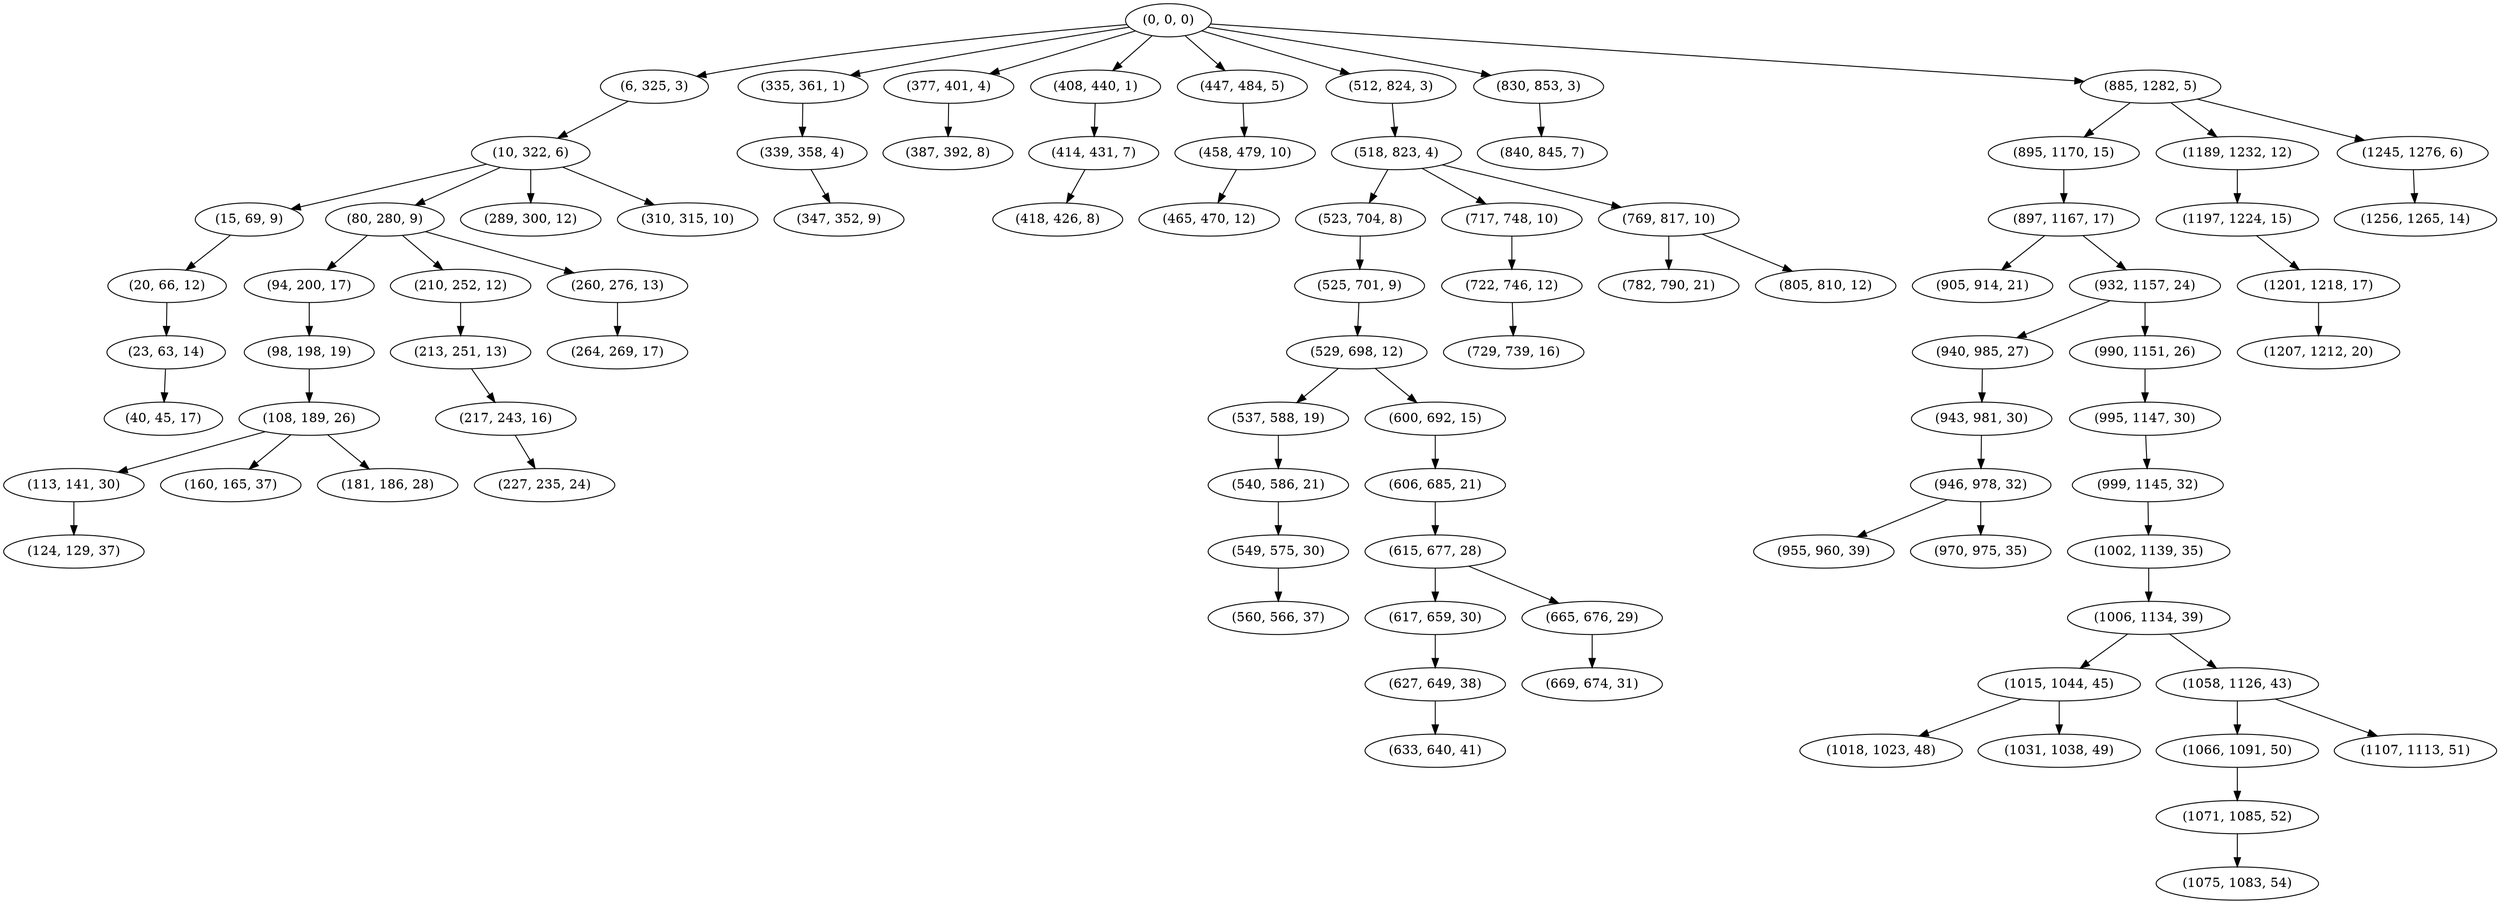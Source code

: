 digraph tree {
    "(0, 0, 0)";
    "(6, 325, 3)";
    "(10, 322, 6)";
    "(15, 69, 9)";
    "(20, 66, 12)";
    "(23, 63, 14)";
    "(40, 45, 17)";
    "(80, 280, 9)";
    "(94, 200, 17)";
    "(98, 198, 19)";
    "(108, 189, 26)";
    "(113, 141, 30)";
    "(124, 129, 37)";
    "(160, 165, 37)";
    "(181, 186, 28)";
    "(210, 252, 12)";
    "(213, 251, 13)";
    "(217, 243, 16)";
    "(227, 235, 24)";
    "(260, 276, 13)";
    "(264, 269, 17)";
    "(289, 300, 12)";
    "(310, 315, 10)";
    "(335, 361, 1)";
    "(339, 358, 4)";
    "(347, 352, 9)";
    "(377, 401, 4)";
    "(387, 392, 8)";
    "(408, 440, 1)";
    "(414, 431, 7)";
    "(418, 426, 8)";
    "(447, 484, 5)";
    "(458, 479, 10)";
    "(465, 470, 12)";
    "(512, 824, 3)";
    "(518, 823, 4)";
    "(523, 704, 8)";
    "(525, 701, 9)";
    "(529, 698, 12)";
    "(537, 588, 19)";
    "(540, 586, 21)";
    "(549, 575, 30)";
    "(560, 566, 37)";
    "(600, 692, 15)";
    "(606, 685, 21)";
    "(615, 677, 28)";
    "(617, 659, 30)";
    "(627, 649, 38)";
    "(633, 640, 41)";
    "(665, 676, 29)";
    "(669, 674, 31)";
    "(717, 748, 10)";
    "(722, 746, 12)";
    "(729, 739, 16)";
    "(769, 817, 10)";
    "(782, 790, 21)";
    "(805, 810, 12)";
    "(830, 853, 3)";
    "(840, 845, 7)";
    "(885, 1282, 5)";
    "(895, 1170, 15)";
    "(897, 1167, 17)";
    "(905, 914, 21)";
    "(932, 1157, 24)";
    "(940, 985, 27)";
    "(943, 981, 30)";
    "(946, 978, 32)";
    "(955, 960, 39)";
    "(970, 975, 35)";
    "(990, 1151, 26)";
    "(995, 1147, 30)";
    "(999, 1145, 32)";
    "(1002, 1139, 35)";
    "(1006, 1134, 39)";
    "(1015, 1044, 45)";
    "(1018, 1023, 48)";
    "(1031, 1038, 49)";
    "(1058, 1126, 43)";
    "(1066, 1091, 50)";
    "(1071, 1085, 52)";
    "(1075, 1083, 54)";
    "(1107, 1113, 51)";
    "(1189, 1232, 12)";
    "(1197, 1224, 15)";
    "(1201, 1218, 17)";
    "(1207, 1212, 20)";
    "(1245, 1276, 6)";
    "(1256, 1265, 14)";
    "(0, 0, 0)" -> "(6, 325, 3)";
    "(0, 0, 0)" -> "(335, 361, 1)";
    "(0, 0, 0)" -> "(377, 401, 4)";
    "(0, 0, 0)" -> "(408, 440, 1)";
    "(0, 0, 0)" -> "(447, 484, 5)";
    "(0, 0, 0)" -> "(512, 824, 3)";
    "(0, 0, 0)" -> "(830, 853, 3)";
    "(0, 0, 0)" -> "(885, 1282, 5)";
    "(6, 325, 3)" -> "(10, 322, 6)";
    "(10, 322, 6)" -> "(15, 69, 9)";
    "(10, 322, 6)" -> "(80, 280, 9)";
    "(10, 322, 6)" -> "(289, 300, 12)";
    "(10, 322, 6)" -> "(310, 315, 10)";
    "(15, 69, 9)" -> "(20, 66, 12)";
    "(20, 66, 12)" -> "(23, 63, 14)";
    "(23, 63, 14)" -> "(40, 45, 17)";
    "(80, 280, 9)" -> "(94, 200, 17)";
    "(80, 280, 9)" -> "(210, 252, 12)";
    "(80, 280, 9)" -> "(260, 276, 13)";
    "(94, 200, 17)" -> "(98, 198, 19)";
    "(98, 198, 19)" -> "(108, 189, 26)";
    "(108, 189, 26)" -> "(113, 141, 30)";
    "(108, 189, 26)" -> "(160, 165, 37)";
    "(108, 189, 26)" -> "(181, 186, 28)";
    "(113, 141, 30)" -> "(124, 129, 37)";
    "(210, 252, 12)" -> "(213, 251, 13)";
    "(213, 251, 13)" -> "(217, 243, 16)";
    "(217, 243, 16)" -> "(227, 235, 24)";
    "(260, 276, 13)" -> "(264, 269, 17)";
    "(335, 361, 1)" -> "(339, 358, 4)";
    "(339, 358, 4)" -> "(347, 352, 9)";
    "(377, 401, 4)" -> "(387, 392, 8)";
    "(408, 440, 1)" -> "(414, 431, 7)";
    "(414, 431, 7)" -> "(418, 426, 8)";
    "(447, 484, 5)" -> "(458, 479, 10)";
    "(458, 479, 10)" -> "(465, 470, 12)";
    "(512, 824, 3)" -> "(518, 823, 4)";
    "(518, 823, 4)" -> "(523, 704, 8)";
    "(518, 823, 4)" -> "(717, 748, 10)";
    "(518, 823, 4)" -> "(769, 817, 10)";
    "(523, 704, 8)" -> "(525, 701, 9)";
    "(525, 701, 9)" -> "(529, 698, 12)";
    "(529, 698, 12)" -> "(537, 588, 19)";
    "(529, 698, 12)" -> "(600, 692, 15)";
    "(537, 588, 19)" -> "(540, 586, 21)";
    "(540, 586, 21)" -> "(549, 575, 30)";
    "(549, 575, 30)" -> "(560, 566, 37)";
    "(600, 692, 15)" -> "(606, 685, 21)";
    "(606, 685, 21)" -> "(615, 677, 28)";
    "(615, 677, 28)" -> "(617, 659, 30)";
    "(615, 677, 28)" -> "(665, 676, 29)";
    "(617, 659, 30)" -> "(627, 649, 38)";
    "(627, 649, 38)" -> "(633, 640, 41)";
    "(665, 676, 29)" -> "(669, 674, 31)";
    "(717, 748, 10)" -> "(722, 746, 12)";
    "(722, 746, 12)" -> "(729, 739, 16)";
    "(769, 817, 10)" -> "(782, 790, 21)";
    "(769, 817, 10)" -> "(805, 810, 12)";
    "(830, 853, 3)" -> "(840, 845, 7)";
    "(885, 1282, 5)" -> "(895, 1170, 15)";
    "(885, 1282, 5)" -> "(1189, 1232, 12)";
    "(885, 1282, 5)" -> "(1245, 1276, 6)";
    "(895, 1170, 15)" -> "(897, 1167, 17)";
    "(897, 1167, 17)" -> "(905, 914, 21)";
    "(897, 1167, 17)" -> "(932, 1157, 24)";
    "(932, 1157, 24)" -> "(940, 985, 27)";
    "(932, 1157, 24)" -> "(990, 1151, 26)";
    "(940, 985, 27)" -> "(943, 981, 30)";
    "(943, 981, 30)" -> "(946, 978, 32)";
    "(946, 978, 32)" -> "(955, 960, 39)";
    "(946, 978, 32)" -> "(970, 975, 35)";
    "(990, 1151, 26)" -> "(995, 1147, 30)";
    "(995, 1147, 30)" -> "(999, 1145, 32)";
    "(999, 1145, 32)" -> "(1002, 1139, 35)";
    "(1002, 1139, 35)" -> "(1006, 1134, 39)";
    "(1006, 1134, 39)" -> "(1015, 1044, 45)";
    "(1006, 1134, 39)" -> "(1058, 1126, 43)";
    "(1015, 1044, 45)" -> "(1018, 1023, 48)";
    "(1015, 1044, 45)" -> "(1031, 1038, 49)";
    "(1058, 1126, 43)" -> "(1066, 1091, 50)";
    "(1058, 1126, 43)" -> "(1107, 1113, 51)";
    "(1066, 1091, 50)" -> "(1071, 1085, 52)";
    "(1071, 1085, 52)" -> "(1075, 1083, 54)";
    "(1189, 1232, 12)" -> "(1197, 1224, 15)";
    "(1197, 1224, 15)" -> "(1201, 1218, 17)";
    "(1201, 1218, 17)" -> "(1207, 1212, 20)";
    "(1245, 1276, 6)" -> "(1256, 1265, 14)";
}
